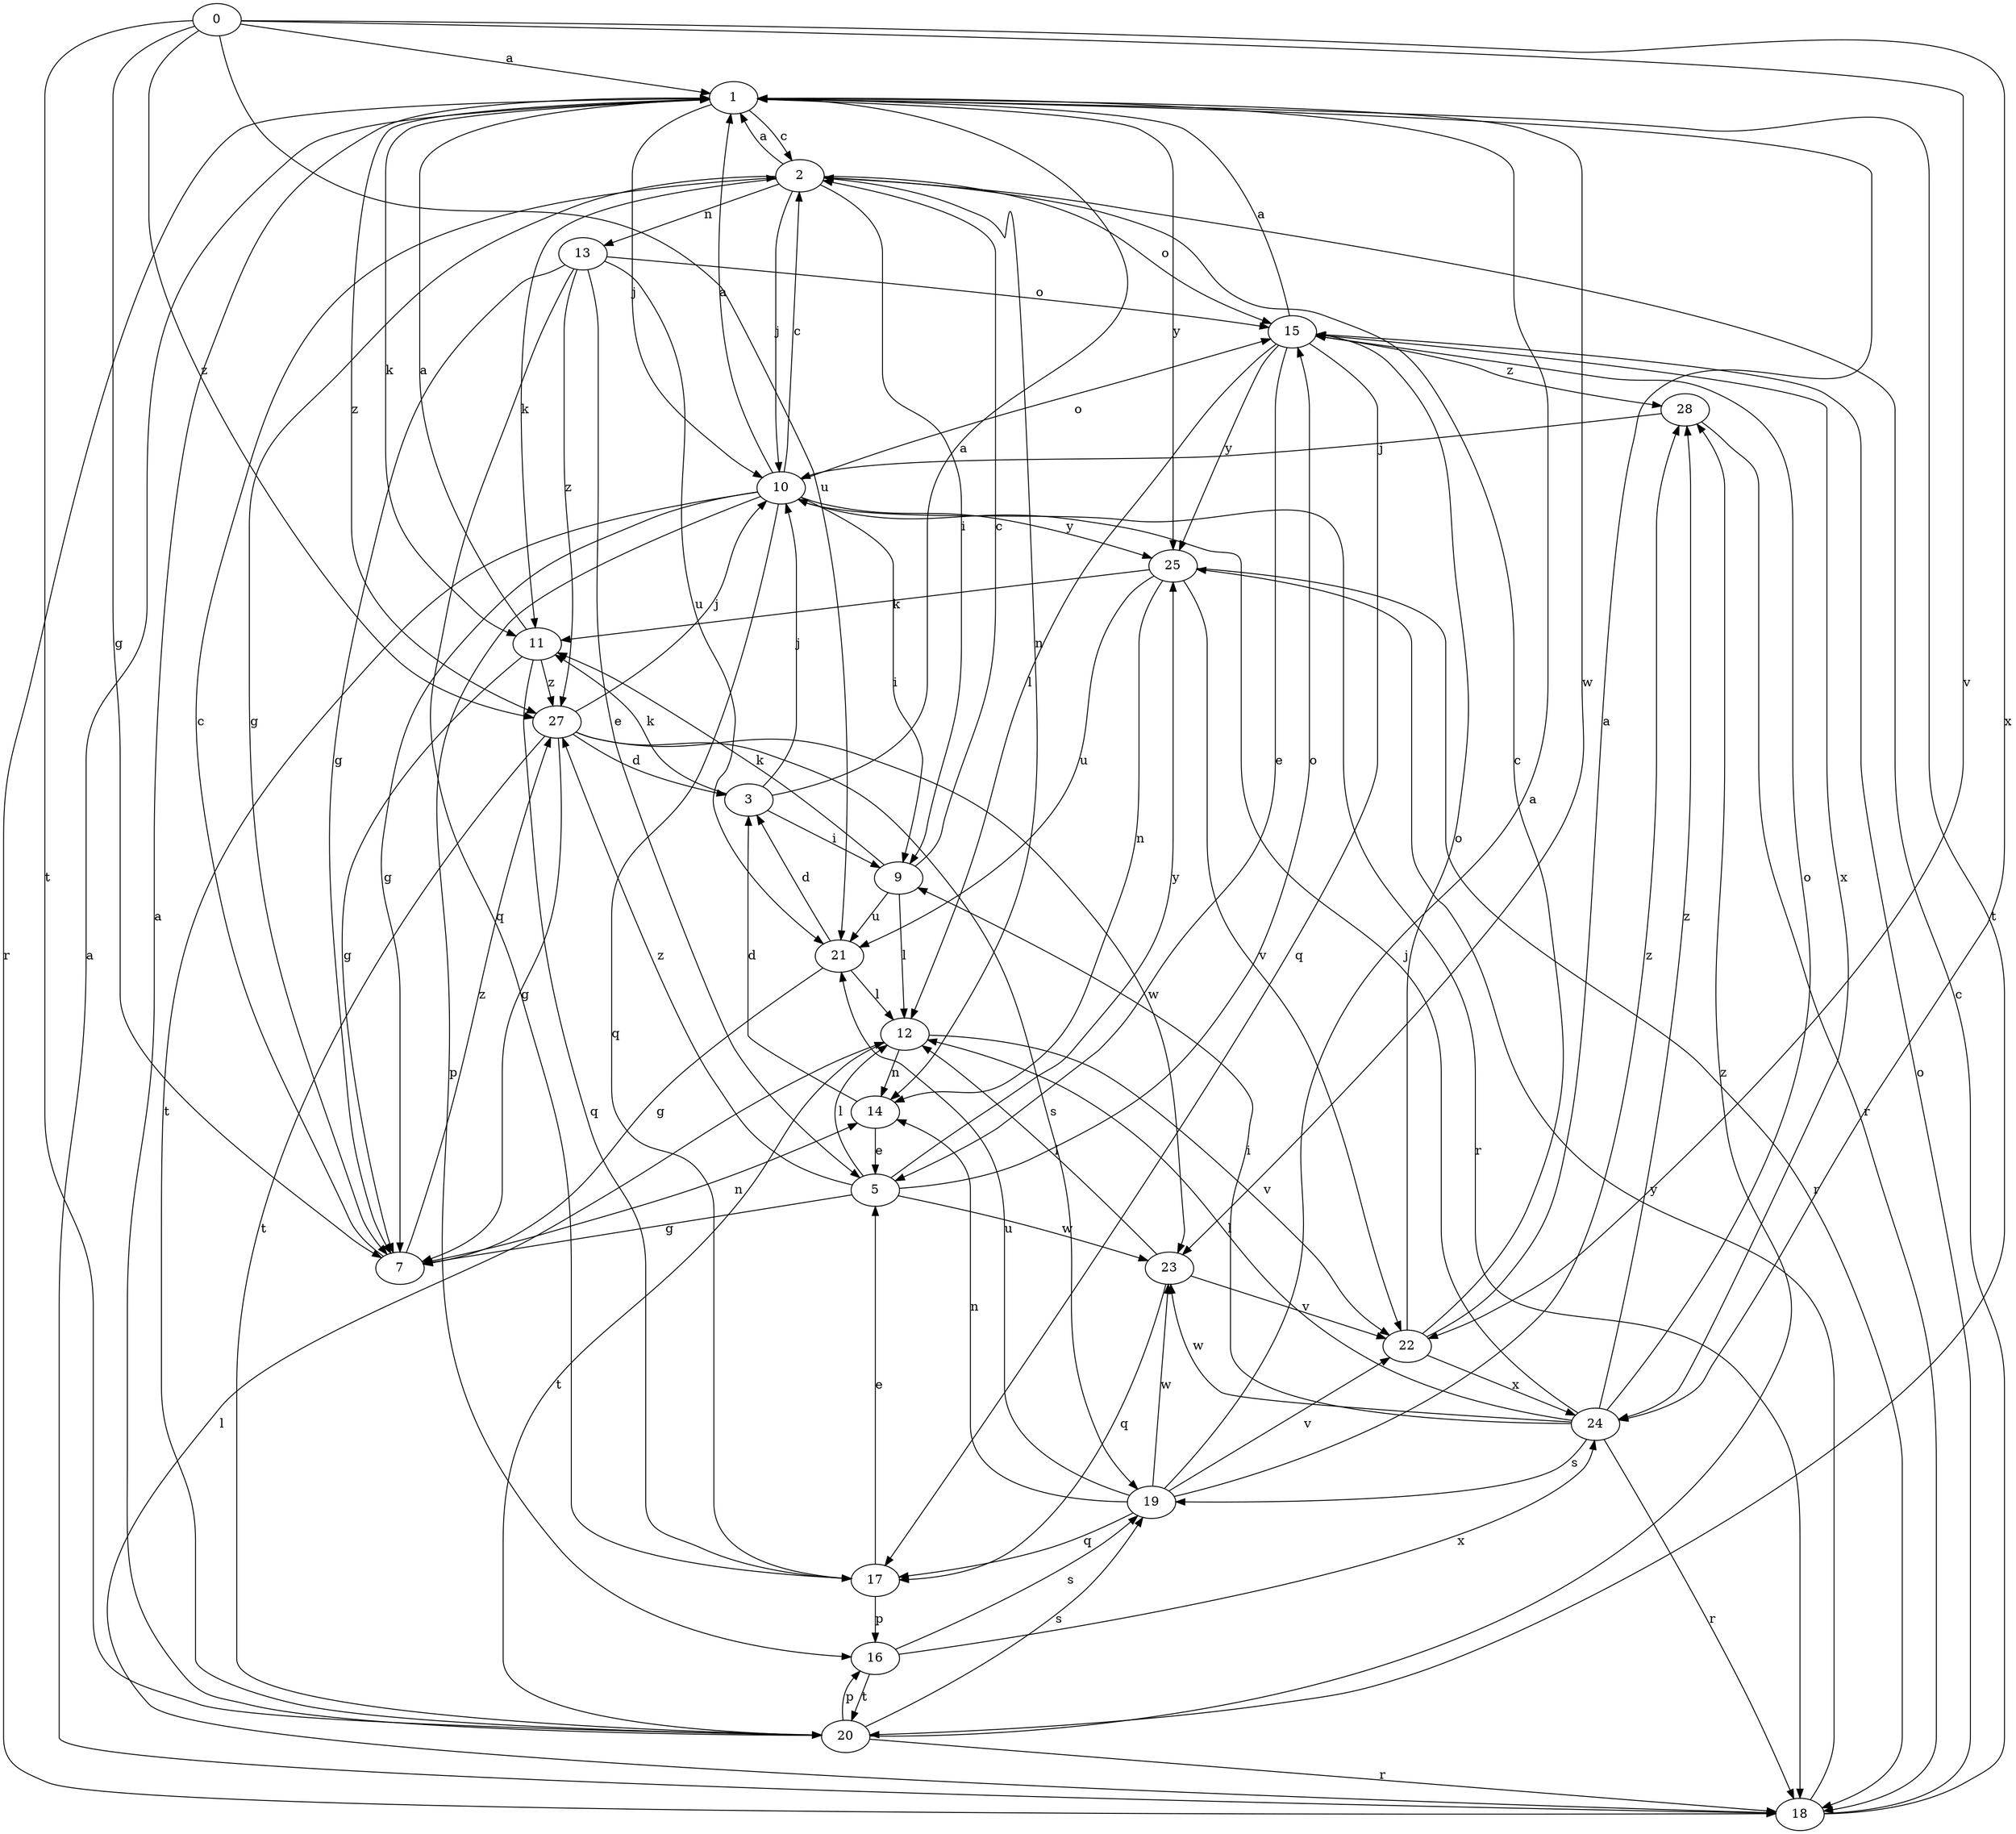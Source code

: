 strict digraph  {
0;
1;
2;
3;
5;
7;
9;
10;
11;
12;
13;
14;
15;
16;
17;
18;
19;
20;
21;
22;
23;
24;
25;
27;
28;
0 -> 1  [label=a];
0 -> 7  [label=g];
0 -> 20  [label=t];
0 -> 21  [label=u];
0 -> 22  [label=v];
0 -> 24  [label=x];
0 -> 27  [label=z];
1 -> 2  [label=c];
1 -> 10  [label=j];
1 -> 11  [label=k];
1 -> 18  [label=r];
1 -> 20  [label=t];
1 -> 23  [label=w];
1 -> 25  [label=y];
1 -> 27  [label=z];
2 -> 1  [label=a];
2 -> 7  [label=g];
2 -> 9  [label=i];
2 -> 10  [label=j];
2 -> 11  [label=k];
2 -> 13  [label=n];
2 -> 14  [label=n];
2 -> 15  [label=o];
3 -> 1  [label=a];
3 -> 9  [label=i];
3 -> 10  [label=j];
3 -> 11  [label=k];
5 -> 7  [label=g];
5 -> 12  [label=l];
5 -> 15  [label=o];
5 -> 23  [label=w];
5 -> 25  [label=y];
5 -> 27  [label=z];
7 -> 2  [label=c];
7 -> 14  [label=n];
7 -> 27  [label=z];
9 -> 2  [label=c];
9 -> 11  [label=k];
9 -> 12  [label=l];
9 -> 21  [label=u];
10 -> 1  [label=a];
10 -> 2  [label=c];
10 -> 7  [label=g];
10 -> 9  [label=i];
10 -> 15  [label=o];
10 -> 16  [label=p];
10 -> 17  [label=q];
10 -> 18  [label=r];
10 -> 20  [label=t];
10 -> 25  [label=y];
11 -> 1  [label=a];
11 -> 7  [label=g];
11 -> 17  [label=q];
11 -> 27  [label=z];
12 -> 14  [label=n];
12 -> 20  [label=t];
12 -> 22  [label=v];
13 -> 5  [label=e];
13 -> 7  [label=g];
13 -> 15  [label=o];
13 -> 17  [label=q];
13 -> 21  [label=u];
13 -> 27  [label=z];
14 -> 3  [label=d];
14 -> 5  [label=e];
15 -> 1  [label=a];
15 -> 5  [label=e];
15 -> 12  [label=l];
15 -> 17  [label=q];
15 -> 24  [label=x];
15 -> 25  [label=y];
15 -> 28  [label=z];
16 -> 19  [label=s];
16 -> 20  [label=t];
16 -> 24  [label=x];
17 -> 5  [label=e];
17 -> 16  [label=p];
18 -> 1  [label=a];
18 -> 2  [label=c];
18 -> 12  [label=l];
18 -> 15  [label=o];
18 -> 25  [label=y];
19 -> 1  [label=a];
19 -> 14  [label=n];
19 -> 17  [label=q];
19 -> 21  [label=u];
19 -> 22  [label=v];
19 -> 23  [label=w];
19 -> 28  [label=z];
20 -> 1  [label=a];
20 -> 16  [label=p];
20 -> 18  [label=r];
20 -> 19  [label=s];
20 -> 28  [label=z];
21 -> 3  [label=d];
21 -> 7  [label=g];
21 -> 12  [label=l];
22 -> 1  [label=a];
22 -> 2  [label=c];
22 -> 15  [label=o];
22 -> 24  [label=x];
23 -> 12  [label=l];
23 -> 17  [label=q];
23 -> 22  [label=v];
24 -> 9  [label=i];
24 -> 10  [label=j];
24 -> 12  [label=l];
24 -> 15  [label=o];
24 -> 18  [label=r];
24 -> 19  [label=s];
24 -> 23  [label=w];
24 -> 28  [label=z];
25 -> 11  [label=k];
25 -> 14  [label=n];
25 -> 18  [label=r];
25 -> 21  [label=u];
25 -> 22  [label=v];
27 -> 3  [label=d];
27 -> 7  [label=g];
27 -> 10  [label=j];
27 -> 19  [label=s];
27 -> 20  [label=t];
27 -> 23  [label=w];
28 -> 10  [label=j];
28 -> 18  [label=r];
}
